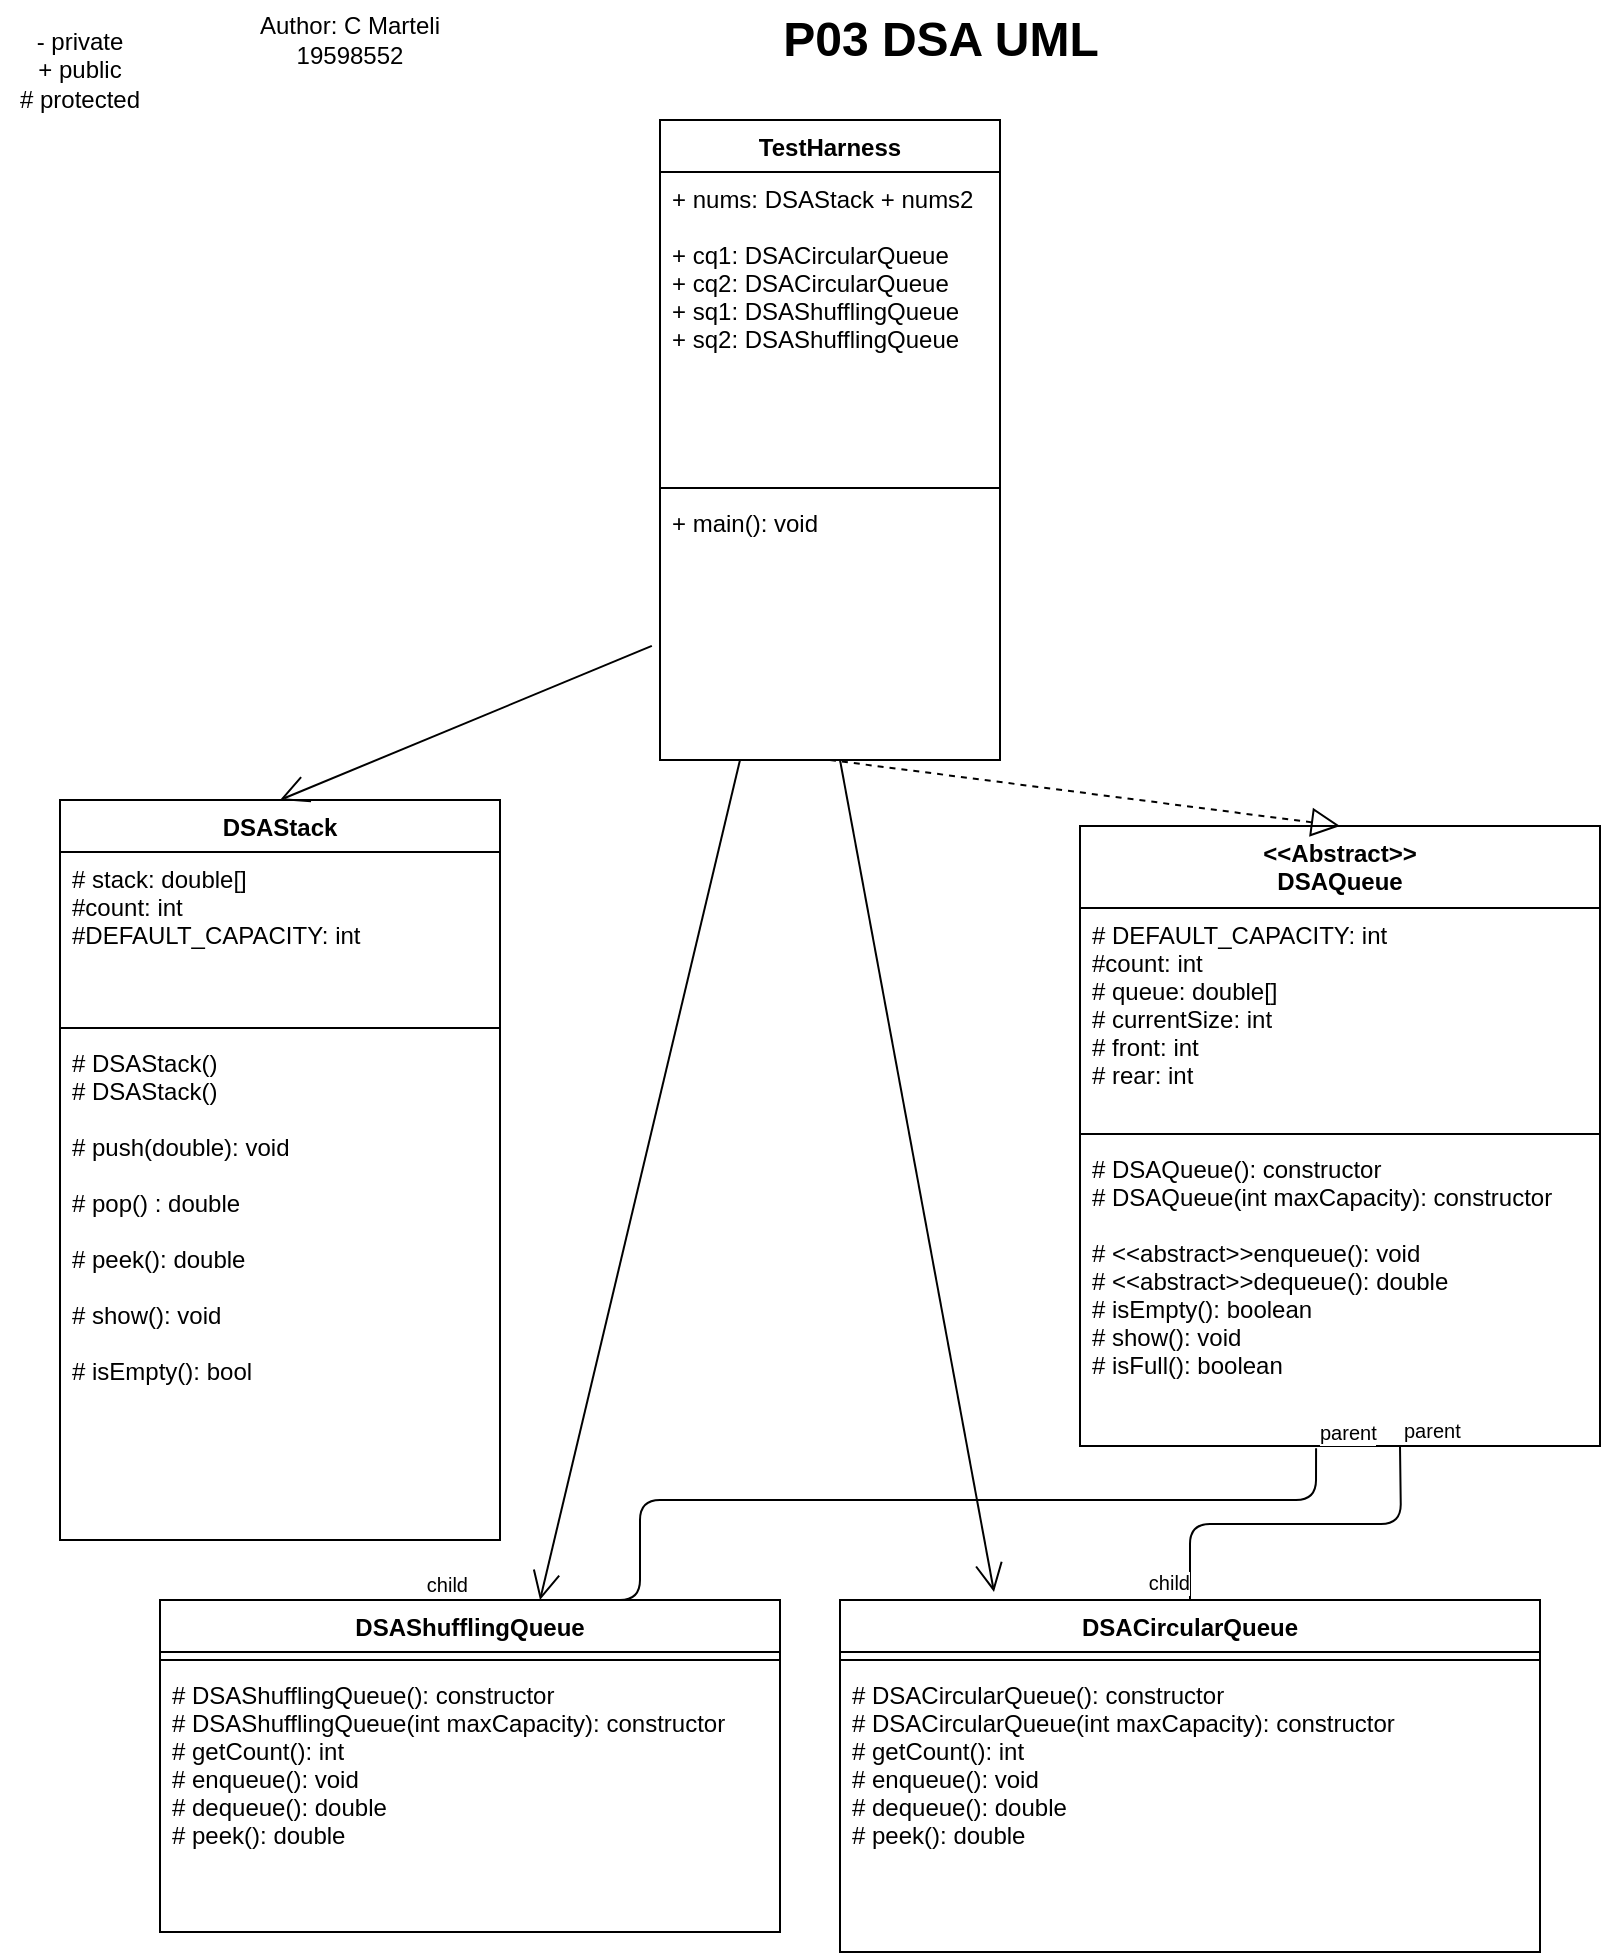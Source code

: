 <mxfile version="12.8.2" type="device"><diagram id="miqd51qzHfezWy4kA52D" name="Page-1"><mxGraphModel dx="778" dy="1116" grid="1" gridSize="10" guides="1" tooltips="1" connect="1" arrows="1" fold="1" page="1" pageScale="1" pageWidth="850" pageHeight="1100" math="0" shadow="0"><root><mxCell id="0"/><mxCell id="1" parent="0"/><mxCell id="01tDh0e9iT7ZCAn8h6x4-20" value="P03 DSA UML" style="text;strokeColor=none;fillColor=none;html=1;fontSize=24;fontStyle=1;verticalAlign=middle;align=center;" parent="1" vertex="1"><mxGeometry x="370" width="220" height="40" as="geometry"/></mxCell><UserObject label="&lt;div&gt;- private&lt;/div&gt;&lt;div&gt;+ public&lt;/div&gt;&lt;div&gt;# protected&lt;br&gt;&lt;/div&gt;" placeholders="1" name="Variable" id="01tDh0e9iT7ZCAn8h6x4-21"><mxCell style="text;html=1;strokeColor=none;fillColor=none;align=center;verticalAlign=middle;whiteSpace=wrap;overflow=hidden;" parent="1" vertex="1"><mxGeometry x="10" y="10" width="80" height="50" as="geometry"/></mxCell></UserObject><mxCell id="uuPs9gxV1rCJk0y73ETf-1" value="DSAStack" style="swimlane;fontStyle=1;align=center;verticalAlign=top;childLayout=stackLayout;horizontal=1;startSize=26;horizontalStack=0;resizeParent=1;resizeParentMax=0;resizeLast=0;collapsible=1;marginBottom=0;" parent="1" vertex="1"><mxGeometry x="40" y="400" width="220" height="370" as="geometry"/></mxCell><mxCell id="uuPs9gxV1rCJk0y73ETf-2" value="# stack: double[]&#xA;#count: int&#xA;#DEFAULT_CAPACITY: int&#xA;" style="text;strokeColor=none;fillColor=none;align=left;verticalAlign=top;spacingLeft=4;spacingRight=4;overflow=hidden;rotatable=0;points=[[0,0.5],[1,0.5]];portConstraint=eastwest;" parent="uuPs9gxV1rCJk0y73ETf-1" vertex="1"><mxGeometry y="26" width="220" height="84" as="geometry"/></mxCell><mxCell id="uuPs9gxV1rCJk0y73ETf-3" value="" style="line;strokeWidth=1;fillColor=none;align=left;verticalAlign=middle;spacingTop=-1;spacingLeft=3;spacingRight=3;rotatable=0;labelPosition=right;points=[];portConstraint=eastwest;" parent="uuPs9gxV1rCJk0y73ETf-1" vertex="1"><mxGeometry y="110" width="220" height="8" as="geometry"/></mxCell><mxCell id="uuPs9gxV1rCJk0y73ETf-4" value="# DSAStack()&#xA;# DSAStack()&#xA;&#xA;# push(double): void&#xA;&#xA;# pop() : double&#xA;&#xA;# peek(): double&#xA;&#xA;# show(): void&#xA;&#xA;# isEmpty(): bool&#xA;&#xA;&#xA;" style="text;strokeColor=none;fillColor=none;align=left;verticalAlign=top;spacingLeft=4;spacingRight=4;overflow=hidden;rotatable=0;points=[[0,0.5],[1,0.5]];portConstraint=eastwest;" parent="uuPs9gxV1rCJk0y73ETf-1" vertex="1"><mxGeometry y="118" width="220" height="252" as="geometry"/></mxCell><mxCell id="uuPs9gxV1rCJk0y73ETf-5" value="&lt;&lt;Abstract&gt;&gt;&#xA;DSAQueue" style="swimlane;fontStyle=1;align=center;verticalAlign=top;childLayout=stackLayout;horizontal=1;startSize=41;horizontalStack=0;resizeParent=1;resizeParentMax=0;resizeLast=0;collapsible=1;marginBottom=0;" parent="1" vertex="1"><mxGeometry x="550" y="413" width="260" height="310" as="geometry"/></mxCell><mxCell id="uuPs9gxV1rCJk0y73ETf-6" value="# DEFAULT_CAPACITY: int&#xA;#count: int&#xA;# queue: double[]&#xA;# currentSize: int&#xA;# front: int&#xA;# rear: int&#xA;" style="text;strokeColor=none;fillColor=none;align=left;verticalAlign=top;spacingLeft=4;spacingRight=4;overflow=hidden;rotatable=0;points=[[0,0.5],[1,0.5]];portConstraint=eastwest;" parent="uuPs9gxV1rCJk0y73ETf-5" vertex="1"><mxGeometry y="41" width="260" height="109" as="geometry"/></mxCell><mxCell id="uuPs9gxV1rCJk0y73ETf-7" value="" style="line;strokeWidth=1;fillColor=none;align=left;verticalAlign=middle;spacingTop=-1;spacingLeft=3;spacingRight=3;rotatable=0;labelPosition=right;points=[];portConstraint=eastwest;" parent="uuPs9gxV1rCJk0y73ETf-5" vertex="1"><mxGeometry y="150" width="260" height="8" as="geometry"/></mxCell><mxCell id="uuPs9gxV1rCJk0y73ETf-8" value="# DSAQueue(): constructor&#xA;# DSAQueue(int maxCapacity): constructor&#xA;&#xA;# &lt;&lt;abstract&gt;&gt;enqueue(): void&#xA;# &lt;&lt;abstract&gt;&gt;dequeue(): double&#xA;# isEmpty(): boolean&#xA;# show(): void&#xA;# isFull(): boolean&#xA;&#xA;" style="text;strokeColor=none;fillColor=none;align=left;verticalAlign=top;spacingLeft=4;spacingRight=4;overflow=hidden;rotatable=0;points=[[0,0.5],[1,0.5]];portConstraint=eastwest;" parent="uuPs9gxV1rCJk0y73ETf-5" vertex="1"><mxGeometry y="158" width="260" height="152" as="geometry"/></mxCell><mxCell id="vF9atnuQcmXiyPZw8z_r-11" value="" style="endArrow=none;html=1;edgeStyle=orthogonalEdgeStyle;" edge="1" parent="uuPs9gxV1rCJk0y73ETf-5" target="uuPs9gxV1rCJk0y73ETf-13"><mxGeometry relative="1" as="geometry"><mxPoint x="160" y="310" as="sourcePoint"/><mxPoint x="320" y="310" as="targetPoint"/></mxGeometry></mxCell><mxCell id="vF9atnuQcmXiyPZw8z_r-12" value="parent" style="resizable=0;html=1;align=left;verticalAlign=bottom;labelBackgroundColor=#ffffff;fontSize=10;" connectable="0" vertex="1" parent="vF9atnuQcmXiyPZw8z_r-11"><mxGeometry x="-1" relative="1" as="geometry"/></mxCell><mxCell id="vF9atnuQcmXiyPZw8z_r-13" value="child" style="resizable=0;html=1;align=right;verticalAlign=bottom;labelBackgroundColor=#ffffff;fontSize=10;" connectable="0" vertex="1" parent="vF9atnuQcmXiyPZw8z_r-11"><mxGeometry x="1" relative="1" as="geometry"/></mxCell><mxCell id="uuPs9gxV1rCJk0y73ETf-9" value="DSAShufflingQueue" style="swimlane;fontStyle=1;align=center;verticalAlign=top;childLayout=stackLayout;horizontal=1;startSize=26;horizontalStack=0;resizeParent=1;resizeParentMax=0;resizeLast=0;collapsible=1;marginBottom=0;" parent="1" vertex="1"><mxGeometry x="90" y="800" width="310" height="166" as="geometry"/></mxCell><mxCell id="uuPs9gxV1rCJk0y73ETf-11" value="" style="line;strokeWidth=1;fillColor=none;align=left;verticalAlign=middle;spacingTop=-1;spacingLeft=3;spacingRight=3;rotatable=0;labelPosition=right;points=[];portConstraint=eastwest;" parent="uuPs9gxV1rCJk0y73ETf-9" vertex="1"><mxGeometry y="26" width="310" height="8" as="geometry"/></mxCell><mxCell id="uuPs9gxV1rCJk0y73ETf-12" value="# DSAShufflingQueue(): constructor&#xA;# DSAShufflingQueue(int maxCapacity): constructor&#xA;# getCount(): int&#xA;# enqueue(): void&#xA;# dequeue(): double&#xA;# peek(): double&#xA;" style="text;strokeColor=none;fillColor=none;align=left;verticalAlign=top;spacingLeft=4;spacingRight=4;overflow=hidden;rotatable=0;points=[[0,0.5],[1,0.5]];portConstraint=eastwest;" parent="uuPs9gxV1rCJk0y73ETf-9" vertex="1"><mxGeometry y="34" width="310" height="132" as="geometry"/></mxCell><mxCell id="uuPs9gxV1rCJk0y73ETf-13" value="DSACircularQueue" style="swimlane;fontStyle=1;align=center;verticalAlign=top;childLayout=stackLayout;horizontal=1;startSize=26;horizontalStack=0;resizeParent=1;resizeParentMax=0;resizeLast=0;collapsible=1;marginBottom=0;" parent="1" vertex="1"><mxGeometry x="430" y="800" width="350" height="176" as="geometry"/></mxCell><mxCell id="uuPs9gxV1rCJk0y73ETf-15" value="" style="line;strokeWidth=1;fillColor=none;align=left;verticalAlign=middle;spacingTop=-1;spacingLeft=3;spacingRight=3;rotatable=0;labelPosition=right;points=[];portConstraint=eastwest;" parent="uuPs9gxV1rCJk0y73ETf-13" vertex="1"><mxGeometry y="26" width="350" height="8" as="geometry"/></mxCell><mxCell id="uuPs9gxV1rCJk0y73ETf-16" value="# DSACircularQueue(): constructor&#xA;# DSACircularQueue(int maxCapacity): constructor&#xA;# getCount(): int&#xA;# enqueue(): void&#xA;# dequeue(): double&#xA;# peek(): double&#xA;&#xA;&#xA;" style="text;strokeColor=none;fillColor=none;align=left;verticalAlign=top;spacingLeft=4;spacingRight=4;overflow=hidden;rotatable=0;points=[[0,0.5],[1,0.5]];portConstraint=eastwest;" parent="uuPs9gxV1rCJk0y73ETf-13" vertex="1"><mxGeometry y="34" width="350" height="142" as="geometry"/></mxCell><mxCell id="uuPs9gxV1rCJk0y73ETf-23" value="TestHarness" style="swimlane;fontStyle=1;align=center;verticalAlign=top;childLayout=stackLayout;horizontal=1;startSize=26;horizontalStack=0;resizeParent=1;resizeParentMax=0;resizeLast=0;collapsible=1;marginBottom=0;" parent="1" vertex="1"><mxGeometry x="340" y="60" width="170" height="320" as="geometry"/></mxCell><mxCell id="uuPs9gxV1rCJk0y73ETf-24" value="+ nums: DSAStack + nums2&#xA;&#xA;+ cq1: DSACircularQueue&#xA;+ cq2: DSACircularQueue&#xA;+ sq1: DSAShufflingQueue&#xA;+ sq2: DSAShufflingQueue" style="text;strokeColor=none;fillColor=none;align=left;verticalAlign=top;spacingLeft=4;spacingRight=4;overflow=hidden;rotatable=0;points=[[0,0.5],[1,0.5]];portConstraint=eastwest;" parent="uuPs9gxV1rCJk0y73ETf-23" vertex="1"><mxGeometry y="26" width="170" height="154" as="geometry"/></mxCell><mxCell id="uuPs9gxV1rCJk0y73ETf-25" value="" style="line;strokeWidth=1;fillColor=none;align=left;verticalAlign=middle;spacingTop=-1;spacingLeft=3;spacingRight=3;rotatable=0;labelPosition=right;points=[];portConstraint=eastwest;" parent="uuPs9gxV1rCJk0y73ETf-23" vertex="1"><mxGeometry y="180" width="170" height="8" as="geometry"/></mxCell><mxCell id="uuPs9gxV1rCJk0y73ETf-26" value="+ main(): void" style="text;strokeColor=none;fillColor=none;align=left;verticalAlign=top;spacingLeft=4;spacingRight=4;overflow=hidden;rotatable=0;points=[[0,0.5],[1,0.5]];portConstraint=eastwest;" parent="uuPs9gxV1rCJk0y73ETf-23" vertex="1"><mxGeometry y="188" width="170" height="132" as="geometry"/></mxCell><mxCell id="vF9atnuQcmXiyPZw8z_r-15" value="" style="endArrow=open;endFill=1;endSize=12;html=1;" edge="1" parent="uuPs9gxV1rCJk0y73ETf-23"><mxGeometry width="160" relative="1" as="geometry"><mxPoint x="40" y="320" as="sourcePoint"/><mxPoint x="-60" y="740" as="targetPoint"/></mxGeometry></mxCell><mxCell id="vF9atnuQcmXiyPZw8z_r-2" value="" style="endArrow=block;dashed=1;endFill=0;endSize=12;html=1;entryX=0.5;entryY=0;entryDx=0;entryDy=0;" edge="1" parent="1" target="uuPs9gxV1rCJk0y73ETf-5"><mxGeometry width="160" relative="1" as="geometry"><mxPoint x="425" y="380" as="sourcePoint"/><mxPoint x="585" y="380" as="targetPoint"/></mxGeometry></mxCell><mxCell id="vF9atnuQcmXiyPZw8z_r-5" value="&lt;div&gt;Author: C Marteli&lt;/div&gt;&lt;div&gt;19598552&lt;br&gt;&lt;/div&gt;" style="text;html=1;strokeColor=none;fillColor=none;align=center;verticalAlign=middle;whiteSpace=wrap;rounded=0;" vertex="1" parent="1"><mxGeometry x="120" width="130" height="40" as="geometry"/></mxCell><mxCell id="vF9atnuQcmXiyPZw8z_r-8" value="" style="endArrow=none;html=1;edgeStyle=orthogonalEdgeStyle;entryX=0.5;entryY=0;entryDx=0;entryDy=0;exitX=0.454;exitY=1.007;exitDx=0;exitDy=0;exitPerimeter=0;" edge="1" parent="1" source="uuPs9gxV1rCJk0y73ETf-8" target="uuPs9gxV1rCJk0y73ETf-9"><mxGeometry relative="1" as="geometry"><mxPoint x="330" y="750" as="sourcePoint"/><mxPoint x="490" y="750" as="targetPoint"/><Array as="points"><mxPoint x="668" y="750"/><mxPoint x="330" y="750"/><mxPoint x="330" y="800"/></Array></mxGeometry></mxCell><mxCell id="vF9atnuQcmXiyPZw8z_r-9" value="parent" style="resizable=0;html=1;align=left;verticalAlign=bottom;labelBackgroundColor=#ffffff;fontSize=10;" connectable="0" vertex="1" parent="vF9atnuQcmXiyPZw8z_r-8"><mxGeometry x="-1" relative="1" as="geometry"/></mxCell><mxCell id="vF9atnuQcmXiyPZw8z_r-10" value="child" style="resizable=0;html=1;align=right;verticalAlign=bottom;labelBackgroundColor=#ffffff;fontSize=10;" connectable="0" vertex="1" parent="vF9atnuQcmXiyPZw8z_r-8"><mxGeometry x="1" relative="1" as="geometry"/></mxCell><mxCell id="vF9atnuQcmXiyPZw8z_r-16" value="" style="endArrow=open;endFill=1;endSize=12;html=1;entryX=0.22;entryY=-0.023;entryDx=0;entryDy=0;entryPerimeter=0;" edge="1" parent="1" target="uuPs9gxV1rCJk0y73ETf-13"><mxGeometry width="160" relative="1" as="geometry"><mxPoint x="430" y="380" as="sourcePoint"/><mxPoint x="560" y="510" as="targetPoint"/></mxGeometry></mxCell><mxCell id="vF9atnuQcmXiyPZw8z_r-17" value="" style="endArrow=open;endFill=1;endSize=12;html=1;entryX=0.5;entryY=0;entryDx=0;entryDy=0;exitX=-0.024;exitY=0.568;exitDx=0;exitDy=0;exitPerimeter=0;" edge="1" parent="1" source="uuPs9gxV1rCJk0y73ETf-26" target="uuPs9gxV1rCJk0y73ETf-1"><mxGeometry width="160" relative="1" as="geometry"><mxPoint x="220" y="270" as="sourcePoint"/><mxPoint x="380" y="270" as="targetPoint"/></mxGeometry></mxCell></root></mxGraphModel></diagram></mxfile>